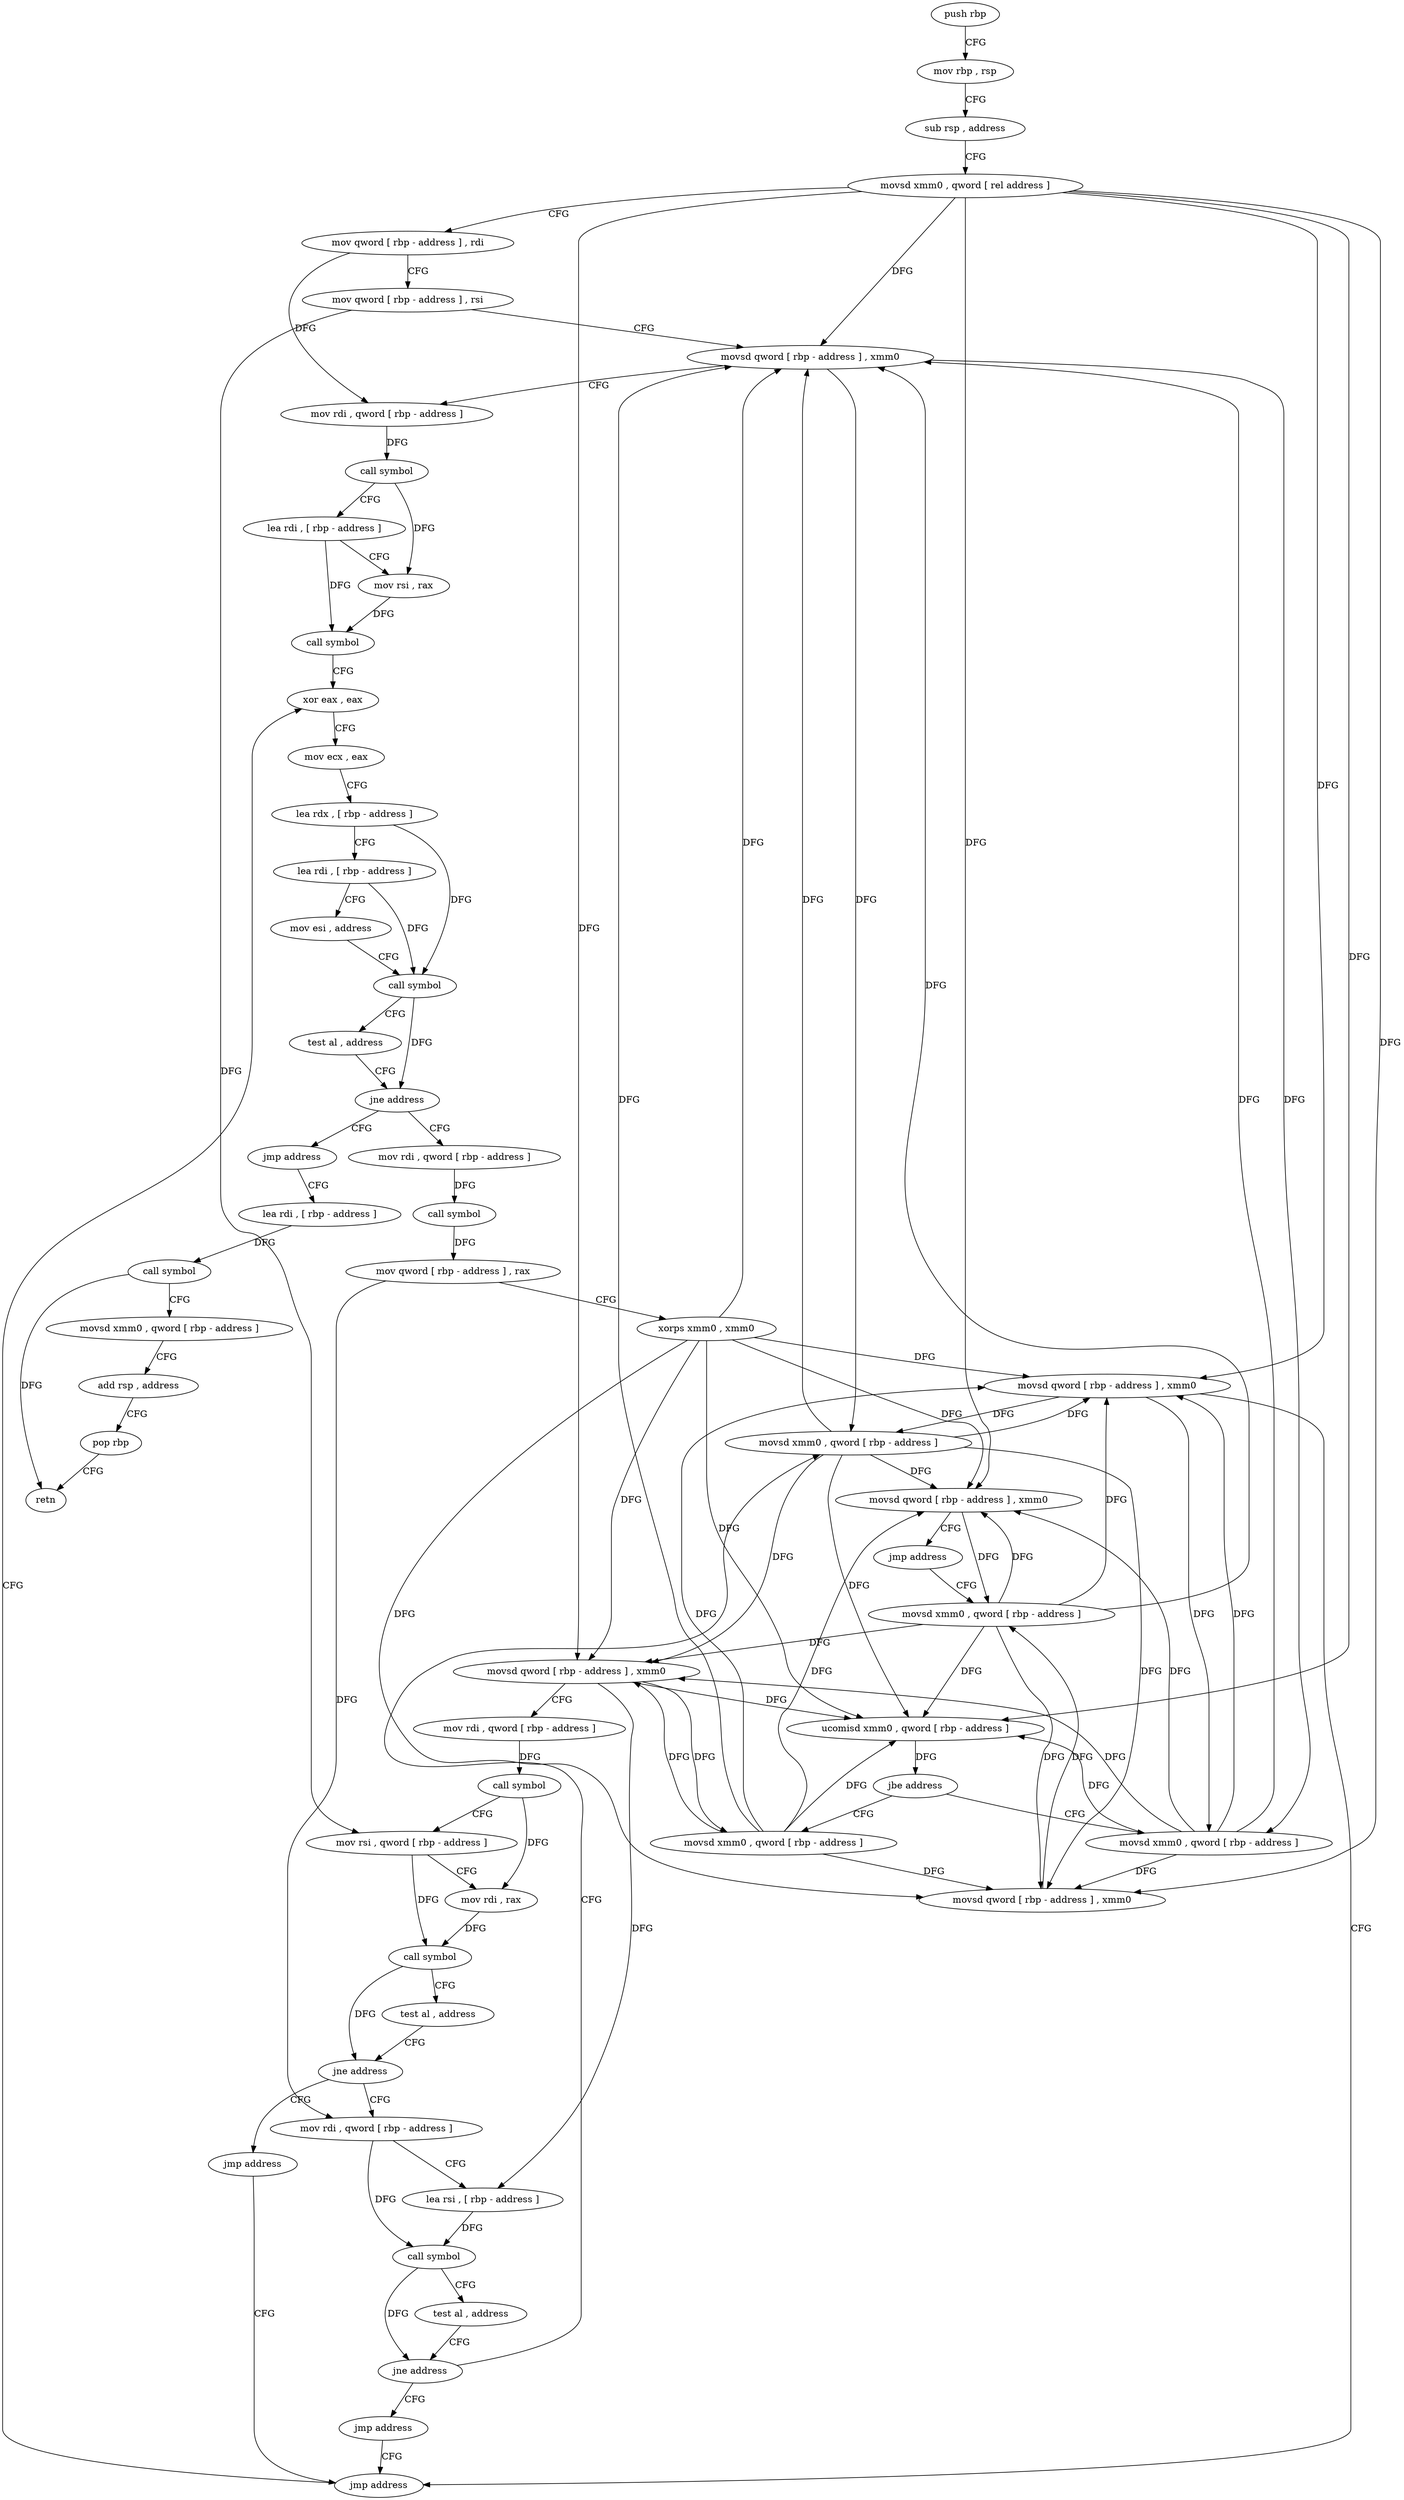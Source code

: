 digraph "func" {
"192992" [label = "push rbp" ]
"192993" [label = "mov rbp , rsp" ]
"192996" [label = "sub rsp , address" ]
"193003" [label = "movsd xmm0 , qword [ rel address ]" ]
"193011" [label = "mov qword [ rbp - address ] , rdi" ]
"193015" [label = "mov qword [ rbp - address ] , rsi" ]
"193019" [label = "movsd qword [ rbp - address ] , xmm0" ]
"193024" [label = "mov rdi , qword [ rbp - address ]" ]
"193028" [label = "call symbol" ]
"193033" [label = "lea rdi , [ rbp - address ]" ]
"193037" [label = "mov rsi , rax" ]
"193040" [label = "call symbol" ]
"193045" [label = "xor eax , eax" ]
"193080" [label = "mov rdi , qword [ rbp - address ]" ]
"193084" [label = "call symbol" ]
"193089" [label = "mov qword [ rbp - address ] , rax" ]
"193093" [label = "xorps xmm0 , xmm0" ]
"193096" [label = "movsd qword [ rbp - address ] , xmm0" ]
"193101" [label = "mov rdi , qword [ rbp - address ]" ]
"193105" [label = "call symbol" ]
"193110" [label = "mov rsi , qword [ rbp - address ]" ]
"193114" [label = "mov rdi , rax" ]
"193117" [label = "call symbol" ]
"193122" [label = "test al , address" ]
"193124" [label = "jne address" ]
"193135" [label = "mov rdi , qword [ rbp - address ]" ]
"193130" [label = "jmp address" ]
"193075" [label = "jmp address" ]
"193217" [label = "lea rdi , [ rbp - address ]" ]
"193139" [label = "lea rsi , [ rbp - address ]" ]
"193143" [label = "call symbol" ]
"193148" [label = "test al , address" ]
"193150" [label = "jne address" ]
"193161" [label = "movsd xmm0 , qword [ rbp - address ]" ]
"193156" [label = "jmp address" ]
"193212" [label = "jmp address" ]
"193221" [label = "call symbol" ]
"193226" [label = "movsd xmm0 , qword [ rbp - address ]" ]
"193231" [label = "add rsp , address" ]
"193238" [label = "pop rbp" ]
"193239" [label = "retn" ]
"193166" [label = "ucomisd xmm0 , qword [ rbp - address ]" ]
"193171" [label = "jbe address" ]
"193192" [label = "movsd xmm0 , qword [ rbp - address ]" ]
"193177" [label = "movsd xmm0 , qword [ rbp - address ]" ]
"193197" [label = "movsd qword [ rbp - address ] , xmm0" ]
"193202" [label = "movsd xmm0 , qword [ rbp - address ]" ]
"193182" [label = "movsd qword [ rbp - address ] , xmm0" ]
"193187" [label = "jmp address" ]
"193047" [label = "mov ecx , eax" ]
"193049" [label = "lea rdx , [ rbp - address ]" ]
"193053" [label = "lea rdi , [ rbp - address ]" ]
"193057" [label = "mov esi , address" ]
"193062" [label = "call symbol" ]
"193067" [label = "test al , address" ]
"193069" [label = "jne address" ]
"193207" [label = "movsd qword [ rbp - address ] , xmm0" ]
"192992" -> "192993" [ label = "CFG" ]
"192993" -> "192996" [ label = "CFG" ]
"192996" -> "193003" [ label = "CFG" ]
"193003" -> "193011" [ label = "CFG" ]
"193003" -> "193019" [ label = "DFG" ]
"193003" -> "193096" [ label = "DFG" ]
"193003" -> "193166" [ label = "DFG" ]
"193003" -> "193197" [ label = "DFG" ]
"193003" -> "193182" [ label = "DFG" ]
"193003" -> "193207" [ label = "DFG" ]
"193011" -> "193015" [ label = "CFG" ]
"193011" -> "193024" [ label = "DFG" ]
"193015" -> "193019" [ label = "CFG" ]
"193015" -> "193110" [ label = "DFG" ]
"193019" -> "193024" [ label = "CFG" ]
"193019" -> "193161" [ label = "DFG" ]
"193019" -> "193177" [ label = "DFG" ]
"193024" -> "193028" [ label = "DFG" ]
"193028" -> "193033" [ label = "CFG" ]
"193028" -> "193037" [ label = "DFG" ]
"193033" -> "193037" [ label = "CFG" ]
"193033" -> "193040" [ label = "DFG" ]
"193037" -> "193040" [ label = "DFG" ]
"193040" -> "193045" [ label = "CFG" ]
"193045" -> "193047" [ label = "CFG" ]
"193080" -> "193084" [ label = "DFG" ]
"193084" -> "193089" [ label = "DFG" ]
"193089" -> "193093" [ label = "CFG" ]
"193089" -> "193135" [ label = "DFG" ]
"193093" -> "193096" [ label = "DFG" ]
"193093" -> "193019" [ label = "DFG" ]
"193093" -> "193166" [ label = "DFG" ]
"193093" -> "193197" [ label = "DFG" ]
"193093" -> "193182" [ label = "DFG" ]
"193093" -> "193207" [ label = "DFG" ]
"193096" -> "193101" [ label = "CFG" ]
"193096" -> "193166" [ label = "DFG" ]
"193096" -> "193192" [ label = "DFG" ]
"193096" -> "193139" [ label = "DFG" ]
"193101" -> "193105" [ label = "DFG" ]
"193105" -> "193110" [ label = "CFG" ]
"193105" -> "193114" [ label = "DFG" ]
"193110" -> "193114" [ label = "CFG" ]
"193110" -> "193117" [ label = "DFG" ]
"193114" -> "193117" [ label = "DFG" ]
"193117" -> "193122" [ label = "CFG" ]
"193117" -> "193124" [ label = "DFG" ]
"193122" -> "193124" [ label = "CFG" ]
"193124" -> "193135" [ label = "CFG" ]
"193124" -> "193130" [ label = "CFG" ]
"193135" -> "193139" [ label = "CFG" ]
"193135" -> "193143" [ label = "DFG" ]
"193130" -> "193212" [ label = "CFG" ]
"193075" -> "193217" [ label = "CFG" ]
"193217" -> "193221" [ label = "DFG" ]
"193139" -> "193143" [ label = "DFG" ]
"193143" -> "193148" [ label = "CFG" ]
"193143" -> "193150" [ label = "DFG" ]
"193148" -> "193150" [ label = "CFG" ]
"193150" -> "193161" [ label = "CFG" ]
"193150" -> "193156" [ label = "CFG" ]
"193161" -> "193166" [ label = "DFG" ]
"193161" -> "193019" [ label = "DFG" ]
"193161" -> "193096" [ label = "DFG" ]
"193161" -> "193197" [ label = "DFG" ]
"193161" -> "193182" [ label = "DFG" ]
"193161" -> "193207" [ label = "DFG" ]
"193156" -> "193212" [ label = "CFG" ]
"193212" -> "193045" [ label = "CFG" ]
"193221" -> "193226" [ label = "CFG" ]
"193221" -> "193239" [ label = "DFG" ]
"193226" -> "193231" [ label = "CFG" ]
"193231" -> "193238" [ label = "CFG" ]
"193238" -> "193239" [ label = "CFG" ]
"193166" -> "193171" [ label = "DFG" ]
"193171" -> "193192" [ label = "CFG" ]
"193171" -> "193177" [ label = "CFG" ]
"193192" -> "193197" [ label = "DFG" ]
"193192" -> "193019" [ label = "DFG" ]
"193192" -> "193096" [ label = "DFG" ]
"193192" -> "193166" [ label = "DFG" ]
"193192" -> "193182" [ label = "DFG" ]
"193192" -> "193207" [ label = "DFG" ]
"193177" -> "193182" [ label = "DFG" ]
"193177" -> "193019" [ label = "DFG" ]
"193177" -> "193096" [ label = "DFG" ]
"193177" -> "193197" [ label = "DFG" ]
"193177" -> "193166" [ label = "DFG" ]
"193177" -> "193207" [ label = "DFG" ]
"193197" -> "193202" [ label = "DFG" ]
"193202" -> "193207" [ label = "DFG" ]
"193202" -> "193019" [ label = "DFG" ]
"193202" -> "193096" [ label = "DFG" ]
"193202" -> "193197" [ label = "DFG" ]
"193202" -> "193182" [ label = "DFG" ]
"193202" -> "193166" [ label = "DFG" ]
"193182" -> "193187" [ label = "CFG" ]
"193182" -> "193202" [ label = "DFG" ]
"193187" -> "193202" [ label = "CFG" ]
"193047" -> "193049" [ label = "CFG" ]
"193049" -> "193053" [ label = "CFG" ]
"193049" -> "193062" [ label = "DFG" ]
"193053" -> "193057" [ label = "CFG" ]
"193053" -> "193062" [ label = "DFG" ]
"193057" -> "193062" [ label = "CFG" ]
"193062" -> "193067" [ label = "CFG" ]
"193062" -> "193069" [ label = "DFG" ]
"193067" -> "193069" [ label = "CFG" ]
"193069" -> "193080" [ label = "CFG" ]
"193069" -> "193075" [ label = "CFG" ]
"193207" -> "193212" [ label = "CFG" ]
"193207" -> "193161" [ label = "DFG" ]
"193207" -> "193177" [ label = "DFG" ]
}
